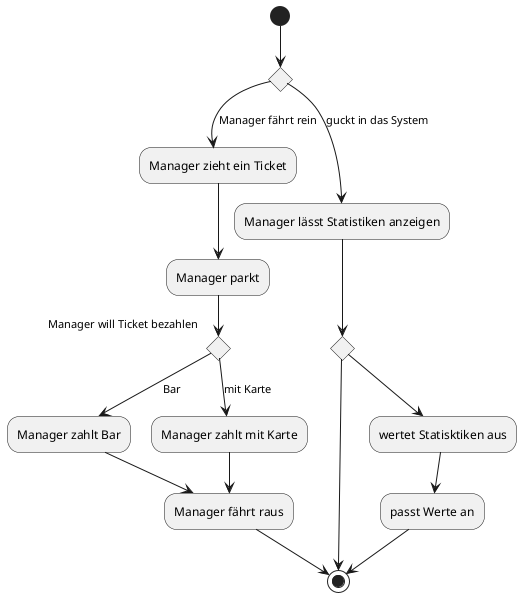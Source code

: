 @startuml
(*)if "" then
--> [Manager fährt rein] "Manager zieht ein Ticket"
--> Manager parkt
if "Manager will Ticket bezahlen"
--> [Bar] "Manager zahlt Bar"
--> Manager fährt raus
else
--> [mit Karte] "Manager zahlt mit Karte"
endif
--> Manager fährt raus
-->(*)

else
--> [guckt in das System] "Manager lässt Statistiken anzeigen"
if ""
--> wertet Statisktiken aus
--> passt Werte an
--> (*)
else
-->(*)
endif

@enduml